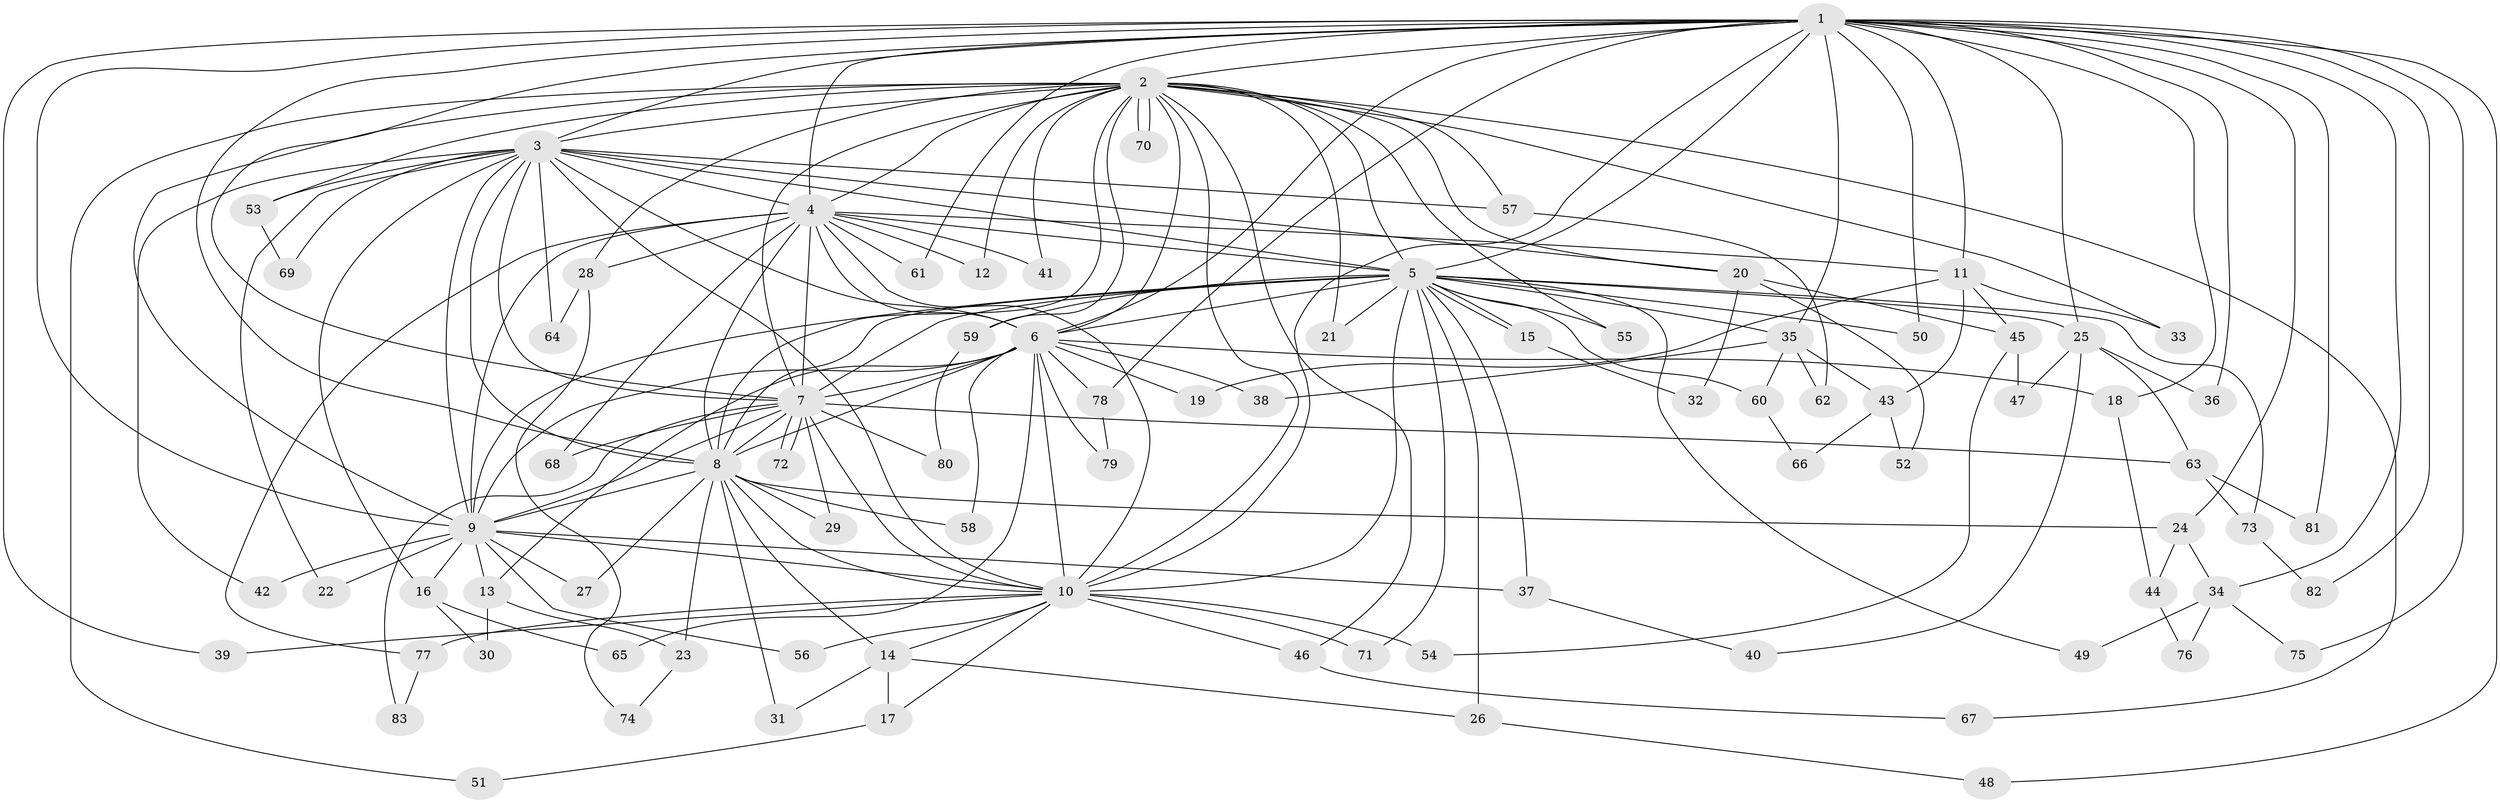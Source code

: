 // coarse degree distribution, {25: 0.023809523809523808, 18: 0.023809523809523808, 12: 0.023809523809523808, 8: 0.023809523809523808, 11: 0.023809523809523808, 10: 0.023809523809523808, 9: 0.023809523809523808, 7: 0.023809523809523808, 5: 0.11904761904761904, 6: 0.047619047619047616, 2: 0.38095238095238093, 4: 0.14285714285714285, 1: 0.07142857142857142, 3: 0.047619047619047616}
// Generated by graph-tools (version 1.1) at 2025/49/03/04/25 22:49:44]
// undirected, 83 vertices, 191 edges
graph export_dot {
  node [color=gray90,style=filled];
  1;
  2;
  3;
  4;
  5;
  6;
  7;
  8;
  9;
  10;
  11;
  12;
  13;
  14;
  15;
  16;
  17;
  18;
  19;
  20;
  21;
  22;
  23;
  24;
  25;
  26;
  27;
  28;
  29;
  30;
  31;
  32;
  33;
  34;
  35;
  36;
  37;
  38;
  39;
  40;
  41;
  42;
  43;
  44;
  45;
  46;
  47;
  48;
  49;
  50;
  51;
  52;
  53;
  54;
  55;
  56;
  57;
  58;
  59;
  60;
  61;
  62;
  63;
  64;
  65;
  66;
  67;
  68;
  69;
  70;
  71;
  72;
  73;
  74;
  75;
  76;
  77;
  78;
  79;
  80;
  81;
  82;
  83;
  1 -- 2;
  1 -- 3;
  1 -- 4;
  1 -- 5;
  1 -- 6;
  1 -- 7;
  1 -- 8;
  1 -- 9;
  1 -- 10;
  1 -- 11;
  1 -- 18;
  1 -- 24;
  1 -- 25;
  1 -- 34;
  1 -- 35;
  1 -- 36;
  1 -- 39;
  1 -- 48;
  1 -- 50;
  1 -- 61;
  1 -- 75;
  1 -- 78;
  1 -- 81;
  1 -- 82;
  2 -- 3;
  2 -- 4;
  2 -- 5;
  2 -- 6;
  2 -- 7;
  2 -- 8;
  2 -- 9;
  2 -- 10;
  2 -- 12;
  2 -- 20;
  2 -- 21;
  2 -- 28;
  2 -- 33;
  2 -- 41;
  2 -- 46;
  2 -- 51;
  2 -- 53;
  2 -- 55;
  2 -- 57;
  2 -- 59;
  2 -- 67;
  2 -- 70;
  2 -- 70;
  3 -- 4;
  3 -- 5;
  3 -- 6;
  3 -- 7;
  3 -- 8;
  3 -- 9;
  3 -- 10;
  3 -- 16;
  3 -- 20;
  3 -- 22;
  3 -- 42;
  3 -- 53;
  3 -- 57;
  3 -- 64;
  3 -- 69;
  4 -- 5;
  4 -- 6;
  4 -- 7;
  4 -- 8;
  4 -- 9;
  4 -- 10;
  4 -- 11;
  4 -- 12;
  4 -- 28;
  4 -- 41;
  4 -- 61;
  4 -- 68;
  4 -- 77;
  5 -- 6;
  5 -- 7;
  5 -- 8;
  5 -- 9;
  5 -- 10;
  5 -- 15;
  5 -- 15;
  5 -- 21;
  5 -- 25;
  5 -- 26;
  5 -- 35;
  5 -- 37;
  5 -- 49;
  5 -- 50;
  5 -- 55;
  5 -- 59;
  5 -- 60;
  5 -- 71;
  5 -- 73;
  6 -- 7;
  6 -- 8;
  6 -- 9;
  6 -- 10;
  6 -- 13;
  6 -- 18;
  6 -- 19;
  6 -- 38;
  6 -- 58;
  6 -- 65;
  6 -- 78;
  6 -- 79;
  7 -- 8;
  7 -- 9;
  7 -- 10;
  7 -- 29;
  7 -- 63;
  7 -- 68;
  7 -- 72;
  7 -- 72;
  7 -- 80;
  7 -- 83;
  8 -- 9;
  8 -- 10;
  8 -- 14;
  8 -- 23;
  8 -- 24;
  8 -- 27;
  8 -- 29;
  8 -- 31;
  8 -- 58;
  9 -- 10;
  9 -- 13;
  9 -- 16;
  9 -- 22;
  9 -- 27;
  9 -- 37;
  9 -- 42;
  9 -- 56;
  10 -- 14;
  10 -- 17;
  10 -- 39;
  10 -- 46;
  10 -- 54;
  10 -- 56;
  10 -- 71;
  10 -- 77;
  11 -- 19;
  11 -- 33;
  11 -- 43;
  11 -- 45;
  13 -- 23;
  13 -- 30;
  14 -- 17;
  14 -- 26;
  14 -- 31;
  15 -- 32;
  16 -- 30;
  16 -- 65;
  17 -- 51;
  18 -- 44;
  20 -- 32;
  20 -- 45;
  20 -- 52;
  23 -- 74;
  24 -- 34;
  24 -- 44;
  25 -- 36;
  25 -- 40;
  25 -- 47;
  25 -- 63;
  26 -- 48;
  28 -- 64;
  28 -- 74;
  34 -- 49;
  34 -- 75;
  34 -- 76;
  35 -- 38;
  35 -- 43;
  35 -- 60;
  35 -- 62;
  37 -- 40;
  43 -- 52;
  43 -- 66;
  44 -- 76;
  45 -- 47;
  45 -- 54;
  46 -- 67;
  53 -- 69;
  57 -- 62;
  59 -- 80;
  60 -- 66;
  63 -- 73;
  63 -- 81;
  73 -- 82;
  77 -- 83;
  78 -- 79;
}
